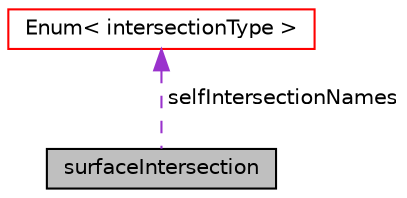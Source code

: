 digraph "surfaceIntersection"
{
  bgcolor="transparent";
  edge [fontname="Helvetica",fontsize="10",labelfontname="Helvetica",labelfontsize="10"];
  node [fontname="Helvetica",fontsize="10",shape=record];
  Node1 [label="surfaceIntersection",height=0.2,width=0.4,color="black", fillcolor="grey75", style="filled" fontcolor="black"];
  Node2 -> Node1 [dir="back",color="darkorchid3",fontsize="10",style="dashed",label=" selfIntersectionNames" ,fontname="Helvetica"];
  Node2 [label="Enum\< intersectionType \>",height=0.2,width=0.4,color="red",URL="$classFoam_1_1Enum.html"];
}
